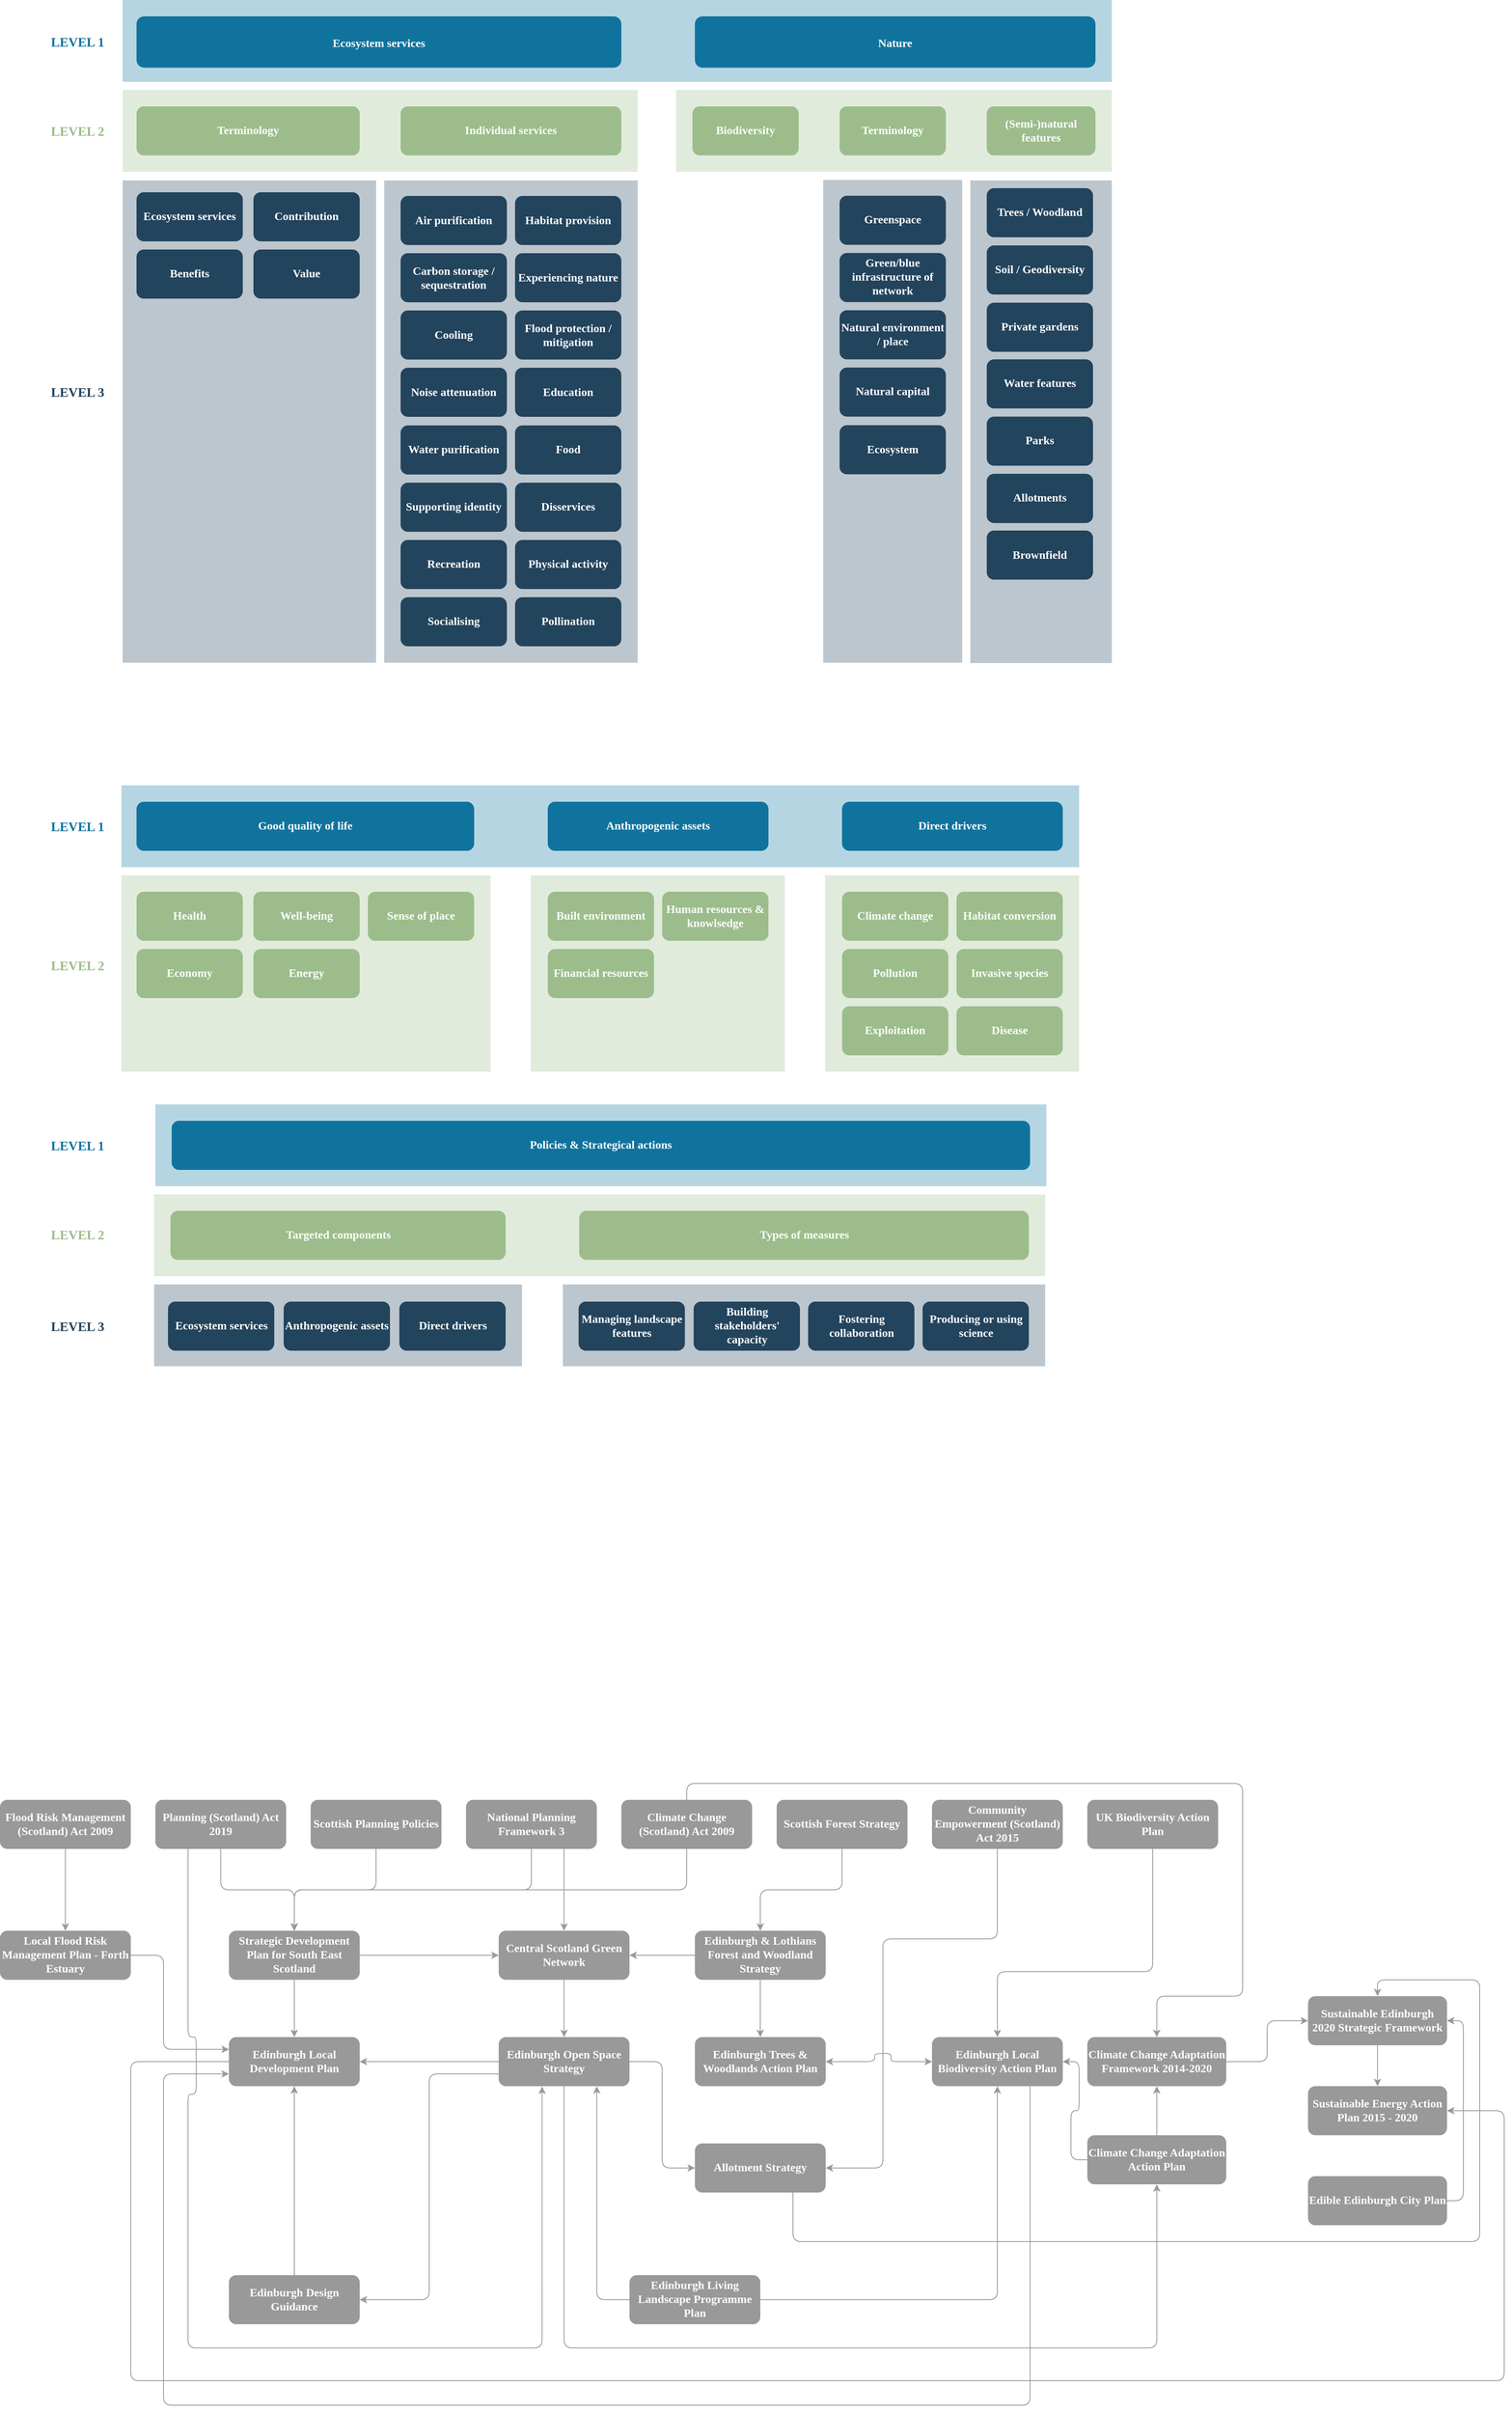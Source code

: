 <mxfile version="12.8.8" type="github">
  <diagram name="Page-1" id="2c0d36ab-eaac-3732-788b-9136903baeff">
    <mxGraphModel dx="2034" dy="1131" grid="1" gridSize="10" guides="1" tooltips="1" connect="1" arrows="1" fold="1" page="1" pageScale="1.5" pageWidth="1169" pageHeight="827" background="#ffffff" math="0" shadow="0">
      <root>
        <mxCell id="0" />
        <mxCell id="1" parent="0" />
        <mxCell id="o9-z1RI_EK6PcWkdSyOs-255" value="" style="group" parent="1" vertex="1" connectable="0">
          <mxGeometry x="60" y="320" width="1310" height="810.5" as="geometry" />
        </mxCell>
        <mxCell id="o9-z1RI_EK6PcWkdSyOs-231" value="" style="fillColor=#23445D;strokeColor=none;opacity=30;" parent="o9-z1RI_EK6PcWkdSyOs-255" vertex="1">
          <mxGeometry x="1137" y="220.5" width="173" height="590" as="geometry" />
        </mxCell>
        <mxCell id="o9-z1RI_EK6PcWkdSyOs-229" value="" style="fillColor=#23445D;strokeColor=none;opacity=30;" parent="o9-z1RI_EK6PcWkdSyOs-255" vertex="1">
          <mxGeometry x="957" y="220" width="170" height="590" as="geometry" />
        </mxCell>
        <mxCell id="o9-z1RI_EK6PcWkdSyOs-228" value="" style="fillColor=#23445D;strokeColor=none;opacity=30;" parent="o9-z1RI_EK6PcWkdSyOs-255" vertex="1">
          <mxGeometry x="420" y="220.5" width="310" height="589.5" as="geometry" />
        </mxCell>
        <mxCell id="o9-z1RI_EK6PcWkdSyOs-227" value="" style="fillColor=#9CBD8B;strokeColor=none;opacity=30;" parent="o9-z1RI_EK6PcWkdSyOs-255" vertex="1">
          <mxGeometry x="777" y="110" width="533" height="100" as="geometry" />
        </mxCell>
        <mxCell id="o9-z1RI_EK6PcWkdSyOs-226" value="" style="fillColor=#23445D;strokeColor=none;opacity=30;" parent="o9-z1RI_EK6PcWkdSyOs-255" vertex="1">
          <mxGeometry x="100" y="220.5" width="310" height="589.5" as="geometry" />
        </mxCell>
        <mxCell id="o9-z1RI_EK6PcWkdSyOs-225" value="" style="fillColor=#9CBD8B;strokeColor=none;opacity=30;" parent="o9-z1RI_EK6PcWkdSyOs-255" vertex="1">
          <mxGeometry x="100" y="110" width="630" height="100" as="geometry" />
        </mxCell>
        <mxCell id="122" value="" style="fillColor=#10739E;strokeColor=none;opacity=30;" parent="o9-z1RI_EK6PcWkdSyOs-255" vertex="1">
          <mxGeometry x="100" width="1210" height="100" as="geometry" />
        </mxCell>
        <mxCell id="12" value="Nature" style="rounded=1;fillColor=#10739E;gradientColor=none;strokeColor=none;fontColor=#FFFFFF;fontStyle=1;fontFamily=Tahoma;fontSize=14" parent="o9-z1RI_EK6PcWkdSyOs-255" vertex="1">
          <mxGeometry x="800" y="20" width="490" height="62.75" as="geometry" />
        </mxCell>
        <mxCell id="13" value="Ecosystem services" style="rounded=1;fillColor=#10739E;gradientColor=none;strokeColor=none;fontColor=#FFFFFF;fontStyle=1;fontFamily=Tahoma;fontSize=14" parent="o9-z1RI_EK6PcWkdSyOs-255" vertex="1">
          <mxGeometry x="117" y="20" width="593" height="62.75" as="geometry" />
        </mxCell>
        <mxCell id="o9-z1RI_EK6PcWkdSyOs-127" value="Terminology" style="rounded=1;fillColor=#9CBD8B;gradientColor=none;strokeColor=none;fontColor=#FFFFFF;fontStyle=1;fontFamily=Tahoma;fontSize=14;whiteSpace=wrap;" parent="o9-z1RI_EK6PcWkdSyOs-255" vertex="1">
          <mxGeometry x="117" y="130" width="273" height="60" as="geometry" />
        </mxCell>
        <mxCell id="o9-z1RI_EK6PcWkdSyOs-143" value="Individual services" style="rounded=1;fillColor=#9CBD8B;gradientColor=none;strokeColor=none;fontColor=#FFFFFF;fontStyle=1;fontFamily=Tahoma;fontSize=14;whiteSpace=wrap;" parent="o9-z1RI_EK6PcWkdSyOs-255" vertex="1">
          <mxGeometry x="440" y="130" width="270" height="60" as="geometry" />
        </mxCell>
        <mxCell id="o9-z1RI_EK6PcWkdSyOs-145" value="Ecosystem services" style="rounded=1;fillColor=#23445D;gradientColor=none;strokeColor=none;fontColor=#FFFFFF;fontStyle=1;fontFamily=Tahoma;fontSize=14;whiteSpace=wrap;" parent="o9-z1RI_EK6PcWkdSyOs-255" vertex="1">
          <mxGeometry x="117" y="235" width="130" height="60" as="geometry" />
        </mxCell>
        <mxCell id="o9-z1RI_EK6PcWkdSyOs-149" value="Contribution" style="rounded=1;fillColor=#23445D;gradientColor=none;strokeColor=none;fontColor=#FFFFFF;fontStyle=1;fontFamily=Tahoma;fontSize=14;whiteSpace=wrap;" parent="o9-z1RI_EK6PcWkdSyOs-255" vertex="1">
          <mxGeometry x="260" y="235" width="130" height="60" as="geometry" />
        </mxCell>
        <mxCell id="o9-z1RI_EK6PcWkdSyOs-150" value="Benefits" style="rounded=1;fillColor=#23445D;gradientColor=none;strokeColor=none;fontColor=#FFFFFF;fontStyle=1;fontFamily=Tahoma;fontSize=14;whiteSpace=wrap;" parent="o9-z1RI_EK6PcWkdSyOs-255" vertex="1">
          <mxGeometry x="117" y="305" width="130" height="60" as="geometry" />
        </mxCell>
        <mxCell id="o9-z1RI_EK6PcWkdSyOs-151" value="Value" style="rounded=1;fillColor=#23445D;gradientColor=none;strokeColor=none;fontColor=#FFFFFF;fontStyle=1;fontFamily=Tahoma;fontSize=14;whiteSpace=wrap;" parent="o9-z1RI_EK6PcWkdSyOs-255" vertex="1">
          <mxGeometry x="260" y="305" width="130" height="60" as="geometry" />
        </mxCell>
        <mxCell id="o9-z1RI_EK6PcWkdSyOs-152" value="Private gardens" style="rounded=1;fillColor=#23445D;gradientColor=none;strokeColor=none;fontColor=#FFFFFF;fontStyle=1;fontFamily=Tahoma;fontSize=14;whiteSpace=wrap;" parent="o9-z1RI_EK6PcWkdSyOs-255" vertex="1">
          <mxGeometry x="1157" y="370" width="130" height="60" as="geometry" />
        </mxCell>
        <mxCell id="o9-z1RI_EK6PcWkdSyOs-153" value="Water purification" style="rounded=1;fillColor=#23445D;gradientColor=none;strokeColor=none;fontColor=#FFFFFF;fontStyle=1;fontFamily=Tahoma;fontSize=14;whiteSpace=wrap;" parent="o9-z1RI_EK6PcWkdSyOs-255" vertex="1">
          <mxGeometry x="440" y="520" width="130" height="60" as="geometry" />
        </mxCell>
        <mxCell id="o9-z1RI_EK6PcWkdSyOs-154" value="Carbon storage / sequestration " style="rounded=1;fillColor=#23445D;gradientColor=none;strokeColor=none;fontColor=#FFFFFF;fontStyle=1;fontFamily=Tahoma;fontSize=14;whiteSpace=wrap;" parent="o9-z1RI_EK6PcWkdSyOs-255" vertex="1">
          <mxGeometry x="440" y="309.5" width="130" height="60" as="geometry" />
        </mxCell>
        <mxCell id="o9-z1RI_EK6PcWkdSyOs-155" value="Cooling" style="rounded=1;fillColor=#23445D;gradientColor=none;strokeColor=none;fontColor=#FFFFFF;fontStyle=1;fontFamily=Tahoma;fontSize=14;whiteSpace=wrap;" parent="o9-z1RI_EK6PcWkdSyOs-255" vertex="1">
          <mxGeometry x="440" y="379.5" width="130" height="60" as="geometry" />
        </mxCell>
        <mxCell id="o9-z1RI_EK6PcWkdSyOs-158" value="Flood protection / mitigation" style="rounded=1;fillColor=#23445D;gradientColor=none;strokeColor=none;fontColor=#FFFFFF;fontStyle=1;fontFamily=Tahoma;fontSize=14;whiteSpace=wrap;" parent="o9-z1RI_EK6PcWkdSyOs-255" vertex="1">
          <mxGeometry x="580" y="379.5" width="130" height="60" as="geometry" />
        </mxCell>
        <mxCell id="o9-z1RI_EK6PcWkdSyOs-159" value="Noise attenuation" style="rounded=1;fillColor=#23445D;gradientColor=none;strokeColor=none;fontColor=#FFFFFF;fontStyle=1;fontFamily=Tahoma;fontSize=14;whiteSpace=wrap;" parent="o9-z1RI_EK6PcWkdSyOs-255" vertex="1">
          <mxGeometry x="440" y="449.5" width="130" height="60" as="geometry" />
        </mxCell>
        <mxCell id="o9-z1RI_EK6PcWkdSyOs-160" value="Pollination" style="rounded=1;fillColor=#23445D;gradientColor=none;strokeColor=none;fontColor=#FFFFFF;fontStyle=1;fontFamily=Tahoma;fontSize=14;whiteSpace=wrap;" parent="o9-z1RI_EK6PcWkdSyOs-255" vertex="1">
          <mxGeometry x="580" y="730" width="130" height="60" as="geometry" />
        </mxCell>
        <mxCell id="o9-z1RI_EK6PcWkdSyOs-161" value="Habitat provision" style="rounded=1;fillColor=#23445D;gradientColor=none;strokeColor=none;fontColor=#FFFFFF;fontStyle=1;fontFamily=Tahoma;fontSize=14;whiteSpace=wrap;" parent="o9-z1RI_EK6PcWkdSyOs-255" vertex="1">
          <mxGeometry x="580" y="239.5" width="130" height="60" as="geometry" />
        </mxCell>
        <mxCell id="o9-z1RI_EK6PcWkdSyOs-162" value="Recreation" style="rounded=1;fillColor=#23445D;gradientColor=none;strokeColor=none;fontColor=#FFFFFF;fontStyle=1;fontFamily=Tahoma;fontSize=14;whiteSpace=wrap;" parent="o9-z1RI_EK6PcWkdSyOs-255" vertex="1">
          <mxGeometry x="440" y="660" width="130" height="60" as="geometry" />
        </mxCell>
        <mxCell id="o9-z1RI_EK6PcWkdSyOs-163" value="Experiencing nature" style="rounded=1;fillColor=#23445D;gradientColor=none;strokeColor=none;fontColor=#FFFFFF;fontStyle=1;fontFamily=Tahoma;fontSize=14;whiteSpace=wrap;" parent="o9-z1RI_EK6PcWkdSyOs-255" vertex="1">
          <mxGeometry x="580" y="309.5" width="130" height="60" as="geometry" />
        </mxCell>
        <mxCell id="o9-z1RI_EK6PcWkdSyOs-165" value="Socialising" style="rounded=1;fillColor=#23445D;gradientColor=none;strokeColor=none;fontColor=#FFFFFF;fontStyle=1;fontFamily=Tahoma;fontSize=14;whiteSpace=wrap;" parent="o9-z1RI_EK6PcWkdSyOs-255" vertex="1">
          <mxGeometry x="440" y="730" width="130" height="60" as="geometry" />
        </mxCell>
        <mxCell id="o9-z1RI_EK6PcWkdSyOs-166" value="Supporting identity" style="rounded=1;fillColor=#23445D;gradientColor=none;strokeColor=none;fontColor=#FFFFFF;fontStyle=1;fontFamily=Tahoma;fontSize=14;whiteSpace=wrap;" parent="o9-z1RI_EK6PcWkdSyOs-255" vertex="1">
          <mxGeometry x="440" y="590" width="130" height="60" as="geometry" />
        </mxCell>
        <mxCell id="o9-z1RI_EK6PcWkdSyOs-167" value="Physical activity" style="rounded=1;fillColor=#23445D;gradientColor=none;strokeColor=none;fontColor=#FFFFFF;fontStyle=1;fontFamily=Tahoma;fontSize=14;whiteSpace=wrap;" parent="o9-z1RI_EK6PcWkdSyOs-255" vertex="1">
          <mxGeometry x="580" y="660" width="130" height="60" as="geometry" />
        </mxCell>
        <mxCell id="o9-z1RI_EK6PcWkdSyOs-168" value="Food" style="rounded=1;fillColor=#23445D;gradientColor=none;strokeColor=none;fontColor=#FFFFFF;fontStyle=1;fontFamily=Tahoma;fontSize=14;whiteSpace=wrap;" parent="o9-z1RI_EK6PcWkdSyOs-255" vertex="1">
          <mxGeometry x="580" y="520" width="130" height="60" as="geometry" />
        </mxCell>
        <mxCell id="o9-z1RI_EK6PcWkdSyOs-169" value="Disservices" style="rounded=1;fillColor=#23445D;gradientColor=none;strokeColor=none;fontColor=#FFFFFF;fontStyle=1;fontFamily=Tahoma;fontSize=14;whiteSpace=wrap;" parent="o9-z1RI_EK6PcWkdSyOs-255" vertex="1">
          <mxGeometry x="580" y="590" width="130" height="60" as="geometry" />
        </mxCell>
        <mxCell id="o9-z1RI_EK6PcWkdSyOs-170" value="Biodiversity" style="rounded=1;fillColor=#9CBD8B;gradientColor=none;strokeColor=none;fontColor=#FFFFFF;fontStyle=1;fontFamily=Tahoma;fontSize=14;whiteSpace=wrap;" parent="o9-z1RI_EK6PcWkdSyOs-255" vertex="1">
          <mxGeometry x="797" y="130" width="130" height="60" as="geometry" />
        </mxCell>
        <mxCell id="o9-z1RI_EK6PcWkdSyOs-171" value="Terminology" style="rounded=1;fillColor=#9CBD8B;gradientColor=none;strokeColor=none;fontColor=#FFFFFF;fontStyle=1;fontFamily=Tahoma;fontSize=14;whiteSpace=wrap;" parent="o9-z1RI_EK6PcWkdSyOs-255" vertex="1">
          <mxGeometry x="977" y="130" width="130" height="60" as="geometry" />
        </mxCell>
        <mxCell id="o9-z1RI_EK6PcWkdSyOs-172" value="(Semi-)natural features" style="rounded=1;fillColor=#9CBD8B;gradientColor=none;strokeColor=none;fontColor=#FFFFFF;fontStyle=1;fontFamily=Tahoma;fontSize=14;whiteSpace=wrap;" parent="o9-z1RI_EK6PcWkdSyOs-255" vertex="1">
          <mxGeometry x="1157" y="130" width="133" height="60" as="geometry" />
        </mxCell>
        <mxCell id="o9-z1RI_EK6PcWkdSyOs-173" value="Greenspace" style="rounded=1;fillColor=#23445D;gradientColor=none;strokeColor=none;fontColor=#FFFFFF;fontStyle=1;fontFamily=Tahoma;fontSize=14;whiteSpace=wrap;" parent="o9-z1RI_EK6PcWkdSyOs-255" vertex="1">
          <mxGeometry x="977" y="239.25" width="130" height="60" as="geometry" />
        </mxCell>
        <mxCell id="o9-z1RI_EK6PcWkdSyOs-174" value="Green/blue infrastructure of network" style="rounded=1;fillColor=#23445D;gradientColor=none;strokeColor=none;fontColor=#FFFFFF;fontStyle=1;fontFamily=Tahoma;fontSize=14;whiteSpace=wrap;" parent="o9-z1RI_EK6PcWkdSyOs-255" vertex="1">
          <mxGeometry x="977" y="309.25" width="130" height="60" as="geometry" />
        </mxCell>
        <mxCell id="o9-z1RI_EK6PcWkdSyOs-175" value="Natural environment / place" style="rounded=1;fillColor=#23445D;gradientColor=none;strokeColor=none;fontColor=#FFFFFF;fontStyle=1;fontFamily=Tahoma;fontSize=14;whiteSpace=wrap;" parent="o9-z1RI_EK6PcWkdSyOs-255" vertex="1">
          <mxGeometry x="977" y="379.25" width="130" height="60" as="geometry" />
        </mxCell>
        <mxCell id="o9-z1RI_EK6PcWkdSyOs-176" value="Natural capital" style="rounded=1;fillColor=#23445D;gradientColor=none;strokeColor=none;fontColor=#FFFFFF;fontStyle=1;fontFamily=Tahoma;fontSize=14;whiteSpace=wrap;" parent="o9-z1RI_EK6PcWkdSyOs-255" vertex="1">
          <mxGeometry x="977" y="449.25" width="130" height="60" as="geometry" />
        </mxCell>
        <mxCell id="o9-z1RI_EK6PcWkdSyOs-177" value="Ecosystem" style="rounded=1;fillColor=#23445D;gradientColor=none;strokeColor=none;fontColor=#FFFFFF;fontStyle=1;fontFamily=Tahoma;fontSize=14;whiteSpace=wrap;" parent="o9-z1RI_EK6PcWkdSyOs-255" vertex="1">
          <mxGeometry x="977" y="519.75" width="130" height="60" as="geometry" />
        </mxCell>
        <mxCell id="o9-z1RI_EK6PcWkdSyOs-178" value="Trees / Woodland" style="rounded=1;fillColor=#23445D;gradientColor=none;strokeColor=none;fontColor=#FFFFFF;fontStyle=1;fontFamily=Tahoma;fontSize=14;whiteSpace=wrap;" parent="o9-z1RI_EK6PcWkdSyOs-255" vertex="1">
          <mxGeometry x="1157" y="230" width="130" height="60" as="geometry" />
        </mxCell>
        <mxCell id="o9-z1RI_EK6PcWkdSyOs-179" value="Water features" style="rounded=1;fillColor=#23445D;gradientColor=none;strokeColor=none;fontColor=#FFFFFF;fontStyle=1;fontFamily=Tahoma;fontSize=14;whiteSpace=wrap;" parent="o9-z1RI_EK6PcWkdSyOs-255" vertex="1">
          <mxGeometry x="1157" y="439.25" width="130" height="60" as="geometry" />
        </mxCell>
        <mxCell id="o9-z1RI_EK6PcWkdSyOs-180" value="Soil / Geodiversity" style="rounded=1;fillColor=#23445D;gradientColor=none;strokeColor=none;fontColor=#FFFFFF;fontStyle=1;fontFamily=Tahoma;fontSize=14;whiteSpace=wrap;" parent="o9-z1RI_EK6PcWkdSyOs-255" vertex="1">
          <mxGeometry x="1157" y="300" width="130" height="60" as="geometry" />
        </mxCell>
        <mxCell id="o9-z1RI_EK6PcWkdSyOs-181" value="Parks" style="rounded=1;fillColor=#23445D;gradientColor=none;strokeColor=none;fontColor=#FFFFFF;fontStyle=1;fontFamily=Tahoma;fontSize=14;whiteSpace=wrap;" parent="o9-z1RI_EK6PcWkdSyOs-255" vertex="1">
          <mxGeometry x="1157" y="509.25" width="130" height="60" as="geometry" />
        </mxCell>
        <mxCell id="o9-z1RI_EK6PcWkdSyOs-183" value="Air purification" style="rounded=1;fillColor=#23445D;gradientColor=none;strokeColor=none;fontColor=#FFFFFF;fontStyle=1;fontFamily=Tahoma;fontSize=14;whiteSpace=wrap;" parent="o9-z1RI_EK6PcWkdSyOs-255" vertex="1">
          <mxGeometry x="440" y="239.5" width="130" height="60" as="geometry" />
        </mxCell>
        <mxCell id="o9-z1RI_EK6PcWkdSyOs-184" value="Allotments" style="rounded=1;fillColor=#23445D;gradientColor=none;strokeColor=none;fontColor=#FFFFFF;fontStyle=1;fontFamily=Tahoma;fontSize=14;whiteSpace=wrap;" parent="o9-z1RI_EK6PcWkdSyOs-255" vertex="1">
          <mxGeometry x="1157" y="579.25" width="130" height="60" as="geometry" />
        </mxCell>
        <mxCell id="o9-z1RI_EK6PcWkdSyOs-185" value="Brownfield" style="rounded=1;fillColor=#23445D;gradientColor=none;strokeColor=none;fontColor=#FFFFFF;fontStyle=1;fontFamily=Tahoma;fontSize=14;whiteSpace=wrap;" parent="o9-z1RI_EK6PcWkdSyOs-255" vertex="1">
          <mxGeometry x="1157" y="648.5" width="130" height="60" as="geometry" />
        </mxCell>
        <mxCell id="o9-z1RI_EK6PcWkdSyOs-222" value="Education" style="rounded=1;fillColor=#23445D;gradientColor=none;strokeColor=none;fontColor=#FFFFFF;fontStyle=1;fontFamily=Tahoma;fontSize=14;whiteSpace=wrap;" parent="o9-z1RI_EK6PcWkdSyOs-255" vertex="1">
          <mxGeometry x="580" y="449.5" width="130" height="60" as="geometry" />
        </mxCell>
        <mxCell id="o9-z1RI_EK6PcWkdSyOs-230" value="Allotments" style="rounded=1;fillColor=#23445D;gradientColor=none;strokeColor=none;fontColor=#FFFFFF;fontStyle=1;fontFamily=Tahoma;fontSize=14;whiteSpace=wrap;" parent="o9-z1RI_EK6PcWkdSyOs-255" vertex="1">
          <mxGeometry x="1157" y="579.25" width="130" height="60" as="geometry" />
        </mxCell>
        <mxCell id="o9-z1RI_EK6PcWkdSyOs-233" value="LEVEL 1" style="text;html=1;strokeColor=none;fillColor=none;align=center;verticalAlign=middle;whiteSpace=wrap;rounded=0;fontFamily=Tahoma;fontSize=16;fontStyle=1;fontColor=#10739E;" parent="o9-z1RI_EK6PcWkdSyOs-255" vertex="1">
          <mxGeometry y="41.38" width="90" height="20" as="geometry" />
        </mxCell>
        <mxCell id="o9-z1RI_EK6PcWkdSyOs-235" value="LEVEL 2" style="text;html=1;strokeColor=none;fillColor=none;align=center;verticalAlign=middle;whiteSpace=wrap;rounded=0;fontFamily=Tahoma;fontSize=16;fontStyle=1;fontColor=#9CBD8B;" parent="o9-z1RI_EK6PcWkdSyOs-255" vertex="1">
          <mxGeometry y="150" width="90" height="20" as="geometry" />
        </mxCell>
        <mxCell id="o9-z1RI_EK6PcWkdSyOs-236" value="LEVEL 3" style="text;html=1;strokeColor=none;fillColor=none;align=center;verticalAlign=middle;whiteSpace=wrap;rounded=0;fontFamily=Tahoma;fontSize=16;fontStyle=1;fontColor=#23445D;" parent="o9-z1RI_EK6PcWkdSyOs-255" vertex="1">
          <mxGeometry y="469.25" width="90" height="20" as="geometry" />
        </mxCell>
        <mxCell id="o9-z1RI_EK6PcWkdSyOs-256" value="" style="group" parent="1" vertex="1" connectable="0">
          <mxGeometry x="60" y="1280" width="1270" height="710" as="geometry" />
        </mxCell>
        <mxCell id="o9-z1RI_EK6PcWkdSyOs-249" value="" style="fillColor=#10739E;strokeColor=none;opacity=30;" parent="o9-z1RI_EK6PcWkdSyOs-256" vertex="1">
          <mxGeometry x="140" y="390" width="1090" height="100" as="geometry" />
        </mxCell>
        <mxCell id="o9-z1RI_EK6PcWkdSyOs-248" value="" style="fillColor=#23445D;strokeColor=none;opacity=30;" parent="o9-z1RI_EK6PcWkdSyOs-256" vertex="1">
          <mxGeometry x="638.5" y="610" width="590" height="100" as="geometry" />
        </mxCell>
        <mxCell id="o9-z1RI_EK6PcWkdSyOs-246" value="" style="fillColor=#23445D;strokeColor=none;opacity=30;" parent="o9-z1RI_EK6PcWkdSyOs-256" vertex="1">
          <mxGeometry x="138.5" y="610" width="450" height="100" as="geometry" />
        </mxCell>
        <mxCell id="o9-z1RI_EK6PcWkdSyOs-247" value="" style="fillColor=#9CBD8B;strokeColor=none;opacity=30;" parent="o9-z1RI_EK6PcWkdSyOs-256" vertex="1">
          <mxGeometry x="138.5" y="500" width="1090" height="100" as="geometry" />
        </mxCell>
        <mxCell id="o9-z1RI_EK6PcWkdSyOs-244" value="" style="fillColor=#10739E;strokeColor=none;opacity=30;" parent="o9-z1RI_EK6PcWkdSyOs-256" vertex="1">
          <mxGeometry x="98.5" width="1171.5" height="100" as="geometry" />
        </mxCell>
        <mxCell id="o9-z1RI_EK6PcWkdSyOs-243" value="" style="fillColor=#9CBD8B;strokeColor=none;opacity=30;" parent="o9-z1RI_EK6PcWkdSyOs-256" vertex="1">
          <mxGeometry x="959.25" y="110" width="310.75" height="240" as="geometry" />
        </mxCell>
        <mxCell id="o9-z1RI_EK6PcWkdSyOs-238" value="" style="fillColor=#9CBD8B;strokeColor=none;opacity=30;" parent="o9-z1RI_EK6PcWkdSyOs-256" vertex="1">
          <mxGeometry x="599.25" y="110" width="310.75" height="240" as="geometry" />
        </mxCell>
        <mxCell id="o9-z1RI_EK6PcWkdSyOs-237" value="" style="fillColor=#9CBD8B;strokeColor=none;opacity=30;" parent="o9-z1RI_EK6PcWkdSyOs-256" vertex="1">
          <mxGeometry x="98.5" y="110" width="451.5" height="240" as="geometry" />
        </mxCell>
        <mxCell id="o9-z1RI_EK6PcWkdSyOs-192" value="Direct drivers" style="rounded=1;fillColor=#10739E;gradientColor=none;strokeColor=none;fontColor=#FFFFFF;fontStyle=1;fontFamily=Tahoma;fontSize=14;whiteSpace=wrap;" parent="o9-z1RI_EK6PcWkdSyOs-256" vertex="1">
          <mxGeometry x="980" y="20" width="270" height="60" as="geometry" />
        </mxCell>
        <mxCell id="o9-z1RI_EK6PcWkdSyOs-193" value="Good quality of life" style="rounded=1;fillColor=#10739E;gradientColor=none;strokeColor=none;fontColor=#FFFFFF;fontStyle=1;fontFamily=Tahoma;fontSize=14;whiteSpace=wrap;" parent="o9-z1RI_EK6PcWkdSyOs-256" vertex="1">
          <mxGeometry x="117" y="20" width="413" height="60" as="geometry" />
        </mxCell>
        <mxCell id="o9-z1RI_EK6PcWkdSyOs-194" value="Policies &amp; Strategical actions" style="rounded=1;fillColor=#10739E;gradientColor=none;strokeColor=none;fontColor=#FFFFFF;fontStyle=1;fontFamily=Tahoma;fontSize=14;whiteSpace=wrap;" parent="o9-z1RI_EK6PcWkdSyOs-256" vertex="1">
          <mxGeometry x="160" y="410" width="1050" height="60" as="geometry" />
        </mxCell>
        <mxCell id="o9-z1RI_EK6PcWkdSyOs-195" value="Types of measures" style="rounded=1;fillColor=#9CBD8B;gradientColor=none;strokeColor=none;fontColor=#FFFFFF;fontStyle=1;fontFamily=Tahoma;fontSize=14;whiteSpace=wrap;" parent="o9-z1RI_EK6PcWkdSyOs-256" vertex="1">
          <mxGeometry x="658.5" y="520" width="550" height="60" as="geometry" />
        </mxCell>
        <mxCell id="o9-z1RI_EK6PcWkdSyOs-196" value="Well-being" style="rounded=1;fillColor=#9CBD8B;gradientColor=none;strokeColor=none;fontColor=#FFFFFF;fontStyle=1;fontFamily=Tahoma;fontSize=14;whiteSpace=wrap;" parent="o9-z1RI_EK6PcWkdSyOs-256" vertex="1">
          <mxGeometry x="260" y="130" width="130" height="60" as="geometry" />
        </mxCell>
        <mxCell id="o9-z1RI_EK6PcWkdSyOs-197" value="Built environment" style="rounded=1;fillColor=#9CBD8B;gradientColor=none;strokeColor=none;fontColor=#FFFFFF;fontStyle=1;fontFamily=Tahoma;fontSize=14;whiteSpace=wrap;" parent="o9-z1RI_EK6PcWkdSyOs-256" vertex="1">
          <mxGeometry x="620" y="130" width="130" height="60" as="geometry" />
        </mxCell>
        <mxCell id="o9-z1RI_EK6PcWkdSyOs-198" value="Economy" style="rounded=1;fillColor=#9CBD8B;gradientColor=none;strokeColor=none;fontColor=#FFFFFF;fontStyle=1;fontFamily=Tahoma;fontSize=14;whiteSpace=wrap;" parent="o9-z1RI_EK6PcWkdSyOs-256" vertex="1">
          <mxGeometry x="117" y="200" width="130" height="60" as="geometry" />
        </mxCell>
        <mxCell id="o9-z1RI_EK6PcWkdSyOs-199" value="Energy" style="rounded=1;fillColor=#9CBD8B;gradientColor=none;strokeColor=none;fontColor=#FFFFFF;fontStyle=1;fontFamily=Tahoma;fontSize=14;whiteSpace=wrap;" parent="o9-z1RI_EK6PcWkdSyOs-256" vertex="1">
          <mxGeometry x="260" y="200" width="130" height="60" as="geometry" />
        </mxCell>
        <mxCell id="o9-z1RI_EK6PcWkdSyOs-200" value="Habitat conversion" style="rounded=1;fillColor=#9CBD8B;gradientColor=none;strokeColor=none;fontColor=#FFFFFF;fontStyle=1;fontFamily=Tahoma;fontSize=14;whiteSpace=wrap;" parent="o9-z1RI_EK6PcWkdSyOs-256" vertex="1">
          <mxGeometry x="1120" y="130" width="130" height="60" as="geometry" />
        </mxCell>
        <mxCell id="o9-z1RI_EK6PcWkdSyOs-202" value="Anthropogenic assets" style="rounded=1;fillColor=#10739E;gradientColor=none;strokeColor=none;fontColor=#FFFFFF;fontStyle=1;fontFamily=Tahoma;fontSize=14;whiteSpace=wrap;" parent="o9-z1RI_EK6PcWkdSyOs-256" vertex="1">
          <mxGeometry x="620" y="20" width="270" height="60" as="geometry" />
        </mxCell>
        <mxCell id="o9-z1RI_EK6PcWkdSyOs-203" value="Sense of place" style="rounded=1;fillColor=#9CBD8B;gradientColor=none;strokeColor=none;fontColor=#FFFFFF;fontStyle=1;fontFamily=Tahoma;fontSize=14;whiteSpace=wrap;" parent="o9-z1RI_EK6PcWkdSyOs-256" vertex="1">
          <mxGeometry x="400" y="130" width="130" height="60" as="geometry" />
        </mxCell>
        <mxCell id="o9-z1RI_EK6PcWkdSyOs-204" value="Human resources &amp; knowlsedge" style="rounded=1;fillColor=#9CBD8B;gradientColor=none;strokeColor=none;fontColor=#FFFFFF;fontStyle=1;fontFamily=Tahoma;fontSize=14;whiteSpace=wrap;" parent="o9-z1RI_EK6PcWkdSyOs-256" vertex="1">
          <mxGeometry x="760" y="130" width="130" height="60" as="geometry" />
        </mxCell>
        <mxCell id="o9-z1RI_EK6PcWkdSyOs-205" value="Financial resources" style="rounded=1;fillColor=#9CBD8B;gradientColor=none;strokeColor=none;fontColor=#FFFFFF;fontStyle=1;fontFamily=Tahoma;fontSize=14;whiteSpace=wrap;" parent="o9-z1RI_EK6PcWkdSyOs-256" vertex="1">
          <mxGeometry x="620" y="200" width="130" height="60" as="geometry" />
        </mxCell>
        <mxCell id="o9-z1RI_EK6PcWkdSyOs-206" value="Climate change" style="rounded=1;fillColor=#9CBD8B;gradientColor=none;strokeColor=none;fontColor=#FFFFFF;fontStyle=1;fontFamily=Tahoma;fontSize=14;whiteSpace=wrap;" parent="o9-z1RI_EK6PcWkdSyOs-256" vertex="1">
          <mxGeometry x="980" y="130" width="130" height="60" as="geometry" />
        </mxCell>
        <mxCell id="o9-z1RI_EK6PcWkdSyOs-207" value="Pollution" style="rounded=1;fillColor=#9CBD8B;gradientColor=none;strokeColor=none;fontColor=#FFFFFF;fontStyle=1;fontFamily=Tahoma;fontSize=14;whiteSpace=wrap;" parent="o9-z1RI_EK6PcWkdSyOs-256" vertex="1">
          <mxGeometry x="980" y="200" width="130" height="60" as="geometry" />
        </mxCell>
        <mxCell id="o9-z1RI_EK6PcWkdSyOs-208" value="Exploitation" style="rounded=1;fillColor=#9CBD8B;gradientColor=none;strokeColor=none;fontColor=#FFFFFF;fontStyle=1;fontFamily=Tahoma;fontSize=14;whiteSpace=wrap;" parent="o9-z1RI_EK6PcWkdSyOs-256" vertex="1">
          <mxGeometry x="980" y="270" width="130" height="60" as="geometry" />
        </mxCell>
        <mxCell id="o9-z1RI_EK6PcWkdSyOs-209" value="Invasive species" style="rounded=1;fillColor=#9CBD8B;gradientColor=none;strokeColor=none;fontColor=#FFFFFF;fontStyle=1;fontFamily=Tahoma;fontSize=14;whiteSpace=wrap;" parent="o9-z1RI_EK6PcWkdSyOs-256" vertex="1">
          <mxGeometry x="1120" y="200" width="130" height="60" as="geometry" />
        </mxCell>
        <mxCell id="o9-z1RI_EK6PcWkdSyOs-210" value="Disease" style="rounded=1;fillColor=#9CBD8B;gradientColor=none;strokeColor=none;fontColor=#FFFFFF;fontStyle=1;fontFamily=Tahoma;fontSize=14;whiteSpace=wrap;" parent="o9-z1RI_EK6PcWkdSyOs-256" vertex="1">
          <mxGeometry x="1120" y="270" width="130" height="60" as="geometry" />
        </mxCell>
        <mxCell id="o9-z1RI_EK6PcWkdSyOs-211" value="Health" style="rounded=1;fillColor=#9CBD8B;gradientColor=none;strokeColor=none;fontColor=#FFFFFF;fontStyle=1;fontFamily=Tahoma;fontSize=14;whiteSpace=wrap;" parent="o9-z1RI_EK6PcWkdSyOs-256" vertex="1">
          <mxGeometry x="117" y="130" width="130" height="60" as="geometry" />
        </mxCell>
        <mxCell id="o9-z1RI_EK6PcWkdSyOs-212" value="Targeted components" style="rounded=1;fillColor=#9CBD8B;gradientColor=none;strokeColor=none;fontColor=#FFFFFF;fontStyle=1;fontFamily=Tahoma;fontSize=14;whiteSpace=wrap;" parent="o9-z1RI_EK6PcWkdSyOs-256" vertex="1">
          <mxGeometry x="158.5" y="520" width="410" height="60" as="geometry" />
        </mxCell>
        <mxCell id="o9-z1RI_EK6PcWkdSyOs-213" value="Ecosystem services" style="rounded=1;fillColor=#23445D;gradientColor=none;strokeColor=none;fontColor=#FFFFFF;fontStyle=1;fontFamily=Tahoma;fontSize=14;whiteSpace=wrap;" parent="o9-z1RI_EK6PcWkdSyOs-256" vertex="1">
          <mxGeometry x="155.5" y="631" width="130" height="60" as="geometry" />
        </mxCell>
        <mxCell id="o9-z1RI_EK6PcWkdSyOs-214" value="Anthropogenic assets" style="rounded=1;fillColor=#23445D;gradientColor=none;strokeColor=none;fontColor=#FFFFFF;fontStyle=1;fontFamily=Tahoma;fontSize=14;whiteSpace=wrap;" parent="o9-z1RI_EK6PcWkdSyOs-256" vertex="1">
          <mxGeometry x="297" y="631" width="130" height="60" as="geometry" />
        </mxCell>
        <mxCell id="o9-z1RI_EK6PcWkdSyOs-215" value="Direct drivers" style="rounded=1;fillColor=#23445D;gradientColor=none;strokeColor=none;fontColor=#FFFFFF;fontStyle=1;fontFamily=Tahoma;fontSize=14;whiteSpace=wrap;" parent="o9-z1RI_EK6PcWkdSyOs-256" vertex="1">
          <mxGeometry x="438.5" y="631" width="130" height="60" as="geometry" />
        </mxCell>
        <mxCell id="o9-z1RI_EK6PcWkdSyOs-217" value="Managing landscape features" style="rounded=1;fillColor=#23445D;gradientColor=none;strokeColor=none;fontColor=#FFFFFF;fontStyle=1;fontFamily=Tahoma;fontSize=14;whiteSpace=wrap;" parent="o9-z1RI_EK6PcWkdSyOs-256" vertex="1">
          <mxGeometry x="657.75" y="631" width="130" height="60" as="geometry" />
        </mxCell>
        <mxCell id="o9-z1RI_EK6PcWkdSyOs-218" value="Building stakeholders&#39; capacity" style="rounded=1;fillColor=#23445D;gradientColor=none;strokeColor=none;fontColor=#FFFFFF;fontStyle=1;fontFamily=Tahoma;fontSize=14;whiteSpace=wrap;" parent="o9-z1RI_EK6PcWkdSyOs-256" vertex="1">
          <mxGeometry x="798.5" y="631" width="130" height="60" as="geometry" />
        </mxCell>
        <mxCell id="o9-z1RI_EK6PcWkdSyOs-219" value="Fostering collaboration" style="rounded=1;fillColor=#23445D;gradientColor=none;strokeColor=none;fontColor=#FFFFFF;fontStyle=1;fontFamily=Tahoma;fontSize=14;whiteSpace=wrap;" parent="o9-z1RI_EK6PcWkdSyOs-256" vertex="1">
          <mxGeometry x="938.5" y="631" width="130" height="60" as="geometry" />
        </mxCell>
        <mxCell id="o9-z1RI_EK6PcWkdSyOs-220" value="Producing or using science" style="rounded=1;fillColor=#23445D;gradientColor=none;strokeColor=none;fontColor=#FFFFFF;fontStyle=1;fontFamily=Tahoma;fontSize=14;whiteSpace=wrap;" parent="o9-z1RI_EK6PcWkdSyOs-256" vertex="1">
          <mxGeometry x="1078.5" y="631" width="130" height="60" as="geometry" />
        </mxCell>
        <mxCell id="o9-z1RI_EK6PcWkdSyOs-250" value="LEVEL 1" style="text;html=1;strokeColor=none;fillColor=none;align=center;verticalAlign=middle;whiteSpace=wrap;rounded=0;fontFamily=Tahoma;fontSize=16;fontStyle=1;fontColor=#10739E;" parent="o9-z1RI_EK6PcWkdSyOs-256" vertex="1">
          <mxGeometry y="40" width="90" height="20" as="geometry" />
        </mxCell>
        <mxCell id="o9-z1RI_EK6PcWkdSyOs-251" value="LEVEL 2" style="text;html=1;strokeColor=none;fillColor=none;align=center;verticalAlign=middle;whiteSpace=wrap;rounded=0;fontFamily=Tahoma;fontSize=16;fontStyle=1;fontColor=#9CBD8B;" parent="o9-z1RI_EK6PcWkdSyOs-256" vertex="1">
          <mxGeometry y="210" width="90" height="20" as="geometry" />
        </mxCell>
        <mxCell id="o9-z1RI_EK6PcWkdSyOs-252" value="LEVEL 1" style="text;html=1;strokeColor=none;fillColor=none;align=center;verticalAlign=middle;whiteSpace=wrap;rounded=0;fontFamily=Tahoma;fontSize=16;fontStyle=1;fontColor=#10739E;" parent="o9-z1RI_EK6PcWkdSyOs-256" vertex="1">
          <mxGeometry y="430" width="90" height="20" as="geometry" />
        </mxCell>
        <mxCell id="o9-z1RI_EK6PcWkdSyOs-253" value="LEVEL 2" style="text;html=1;strokeColor=none;fillColor=none;align=center;verticalAlign=middle;whiteSpace=wrap;rounded=0;fontFamily=Tahoma;fontSize=16;fontStyle=1;fontColor=#9CBD8B;" parent="o9-z1RI_EK6PcWkdSyOs-256" vertex="1">
          <mxGeometry y="538.62" width="90" height="20" as="geometry" />
        </mxCell>
        <mxCell id="o9-z1RI_EK6PcWkdSyOs-254" value="LEVEL 3" style="text;html=1;strokeColor=none;fillColor=none;align=center;verticalAlign=middle;whiteSpace=wrap;rounded=0;fontFamily=Tahoma;fontSize=16;fontStyle=1;fontColor=#23445D;" parent="o9-z1RI_EK6PcWkdSyOs-256" vertex="1">
          <mxGeometry y="651" width="90" height="20" as="geometry" />
        </mxCell>
        <mxCell id="-UhzXpVQuSyRchcQJ48B-135" style="edgeStyle=orthogonalEdgeStyle;rounded=1;orthogonalLoop=1;jettySize=auto;html=1;exitX=0.5;exitY=1;exitDx=0;exitDy=0;entryX=0.5;entryY=0;entryDx=0;entryDy=0;strokeColor=#999999;" edge="1" parent="1" source="-UhzXpVQuSyRchcQJ48B-122" target="-UhzXpVQuSyRchcQJ48B-130">
          <mxGeometry relative="1" as="geometry" />
        </mxCell>
        <mxCell id="-UhzXpVQuSyRchcQJ48B-122" value="Flood Risk Management (Scotland) Act 2009" style="rounded=1;fillColor=#999999;gradientColor=none;strokeColor=none;fontColor=#FFFFFF;fontStyle=1;fontFamily=Tahoma;fontSize=14;whiteSpace=wrap;" vertex="1" parent="1">
          <mxGeometry x="10" y="2520" width="160" height="60" as="geometry" />
        </mxCell>
        <mxCell id="-UhzXpVQuSyRchcQJ48B-136" style="edgeStyle=orthogonalEdgeStyle;orthogonalLoop=1;jettySize=auto;html=1;exitX=0.5;exitY=1;exitDx=0;exitDy=0;entryX=0.5;entryY=0;entryDx=0;entryDy=0;strokeColor=#999999;" edge="1" parent="1" source="-UhzXpVQuSyRchcQJ48B-123" target="-UhzXpVQuSyRchcQJ48B-131">
          <mxGeometry relative="1" as="geometry" />
        </mxCell>
        <mxCell id="-UhzXpVQuSyRchcQJ48B-181" style="edgeStyle=orthogonalEdgeStyle;orthogonalLoop=1;jettySize=auto;html=1;exitX=0.25;exitY=1;exitDx=0;exitDy=0;entryX=0.332;entryY=1.007;entryDx=0;entryDy=0;entryPerimeter=0;startFill=0;strokeColor=#999999;" edge="1" parent="1" source="-UhzXpVQuSyRchcQJ48B-123" target="-UhzXpVQuSyRchcQJ48B-145">
          <mxGeometry relative="1" as="geometry">
            <Array as="points">
              <mxPoint x="240" y="2810" />
              <mxPoint x="250" y="2810" />
              <mxPoint x="250" y="2880" />
              <mxPoint x="240" y="2880" />
              <mxPoint x="240" y="3190" />
              <mxPoint x="673" y="3190" />
            </Array>
          </mxGeometry>
        </mxCell>
        <mxCell id="-UhzXpVQuSyRchcQJ48B-123" value="Planning (Scotland) Act 2019" style="rounded=1;fillColor=#999999;gradientColor=none;strokeColor=none;fontColor=#FFFFFF;fontStyle=1;fontFamily=Tahoma;fontSize=14;whiteSpace=wrap;" vertex="1" parent="1">
          <mxGeometry x="200" y="2520" width="160" height="60" as="geometry" />
        </mxCell>
        <mxCell id="-UhzXpVQuSyRchcQJ48B-137" style="edgeStyle=orthogonalEdgeStyle;orthogonalLoop=1;jettySize=auto;html=1;exitX=0.5;exitY=1;exitDx=0;exitDy=0;strokeColor=#999999;entryX=0.5;entryY=0;entryDx=0;entryDy=0;" edge="1" parent="1" source="-UhzXpVQuSyRchcQJ48B-124" target="-UhzXpVQuSyRchcQJ48B-131">
          <mxGeometry relative="1" as="geometry">
            <mxPoint x="300" y="2680" as="targetPoint" />
          </mxGeometry>
        </mxCell>
        <mxCell id="-UhzXpVQuSyRchcQJ48B-124" value="Scottish Planning Policies" style="rounded=1;fillColor=#999999;gradientColor=none;strokeColor=none;fontColor=#FFFFFF;fontStyle=1;fontFamily=Tahoma;fontSize=14;whiteSpace=wrap;" vertex="1" parent="1">
          <mxGeometry x="390" y="2520" width="160" height="60" as="geometry" />
        </mxCell>
        <mxCell id="-UhzXpVQuSyRchcQJ48B-138" style="edgeStyle=orthogonalEdgeStyle;orthogonalLoop=1;jettySize=auto;html=1;exitX=0.5;exitY=1;exitDx=0;exitDy=0;entryX=0.5;entryY=0;entryDx=0;entryDy=0;strokeColor=#999999;" edge="1" parent="1" source="-UhzXpVQuSyRchcQJ48B-125" target="-UhzXpVQuSyRchcQJ48B-131">
          <mxGeometry relative="1" as="geometry" />
        </mxCell>
        <mxCell id="-UhzXpVQuSyRchcQJ48B-140" style="edgeStyle=orthogonalEdgeStyle;orthogonalLoop=1;jettySize=auto;html=1;exitX=0.75;exitY=1;exitDx=0;exitDy=0;entryX=0.5;entryY=0;entryDx=0;entryDy=0;strokeColor=#999999;" edge="1" parent="1" source="-UhzXpVQuSyRchcQJ48B-125" target="-UhzXpVQuSyRchcQJ48B-132">
          <mxGeometry relative="1" as="geometry" />
        </mxCell>
        <mxCell id="-UhzXpVQuSyRchcQJ48B-125" value="National Planning Framework 3" style="rounded=1;fillColor=#999999;gradientColor=none;strokeColor=none;fontColor=#FFFFFF;fontStyle=1;fontFamily=Tahoma;fontSize=14;whiteSpace=wrap;" vertex="1" parent="1">
          <mxGeometry x="580" y="2520" width="160" height="60" as="geometry" />
        </mxCell>
        <mxCell id="-UhzXpVQuSyRchcQJ48B-139" style="edgeStyle=orthogonalEdgeStyle;orthogonalLoop=1;jettySize=auto;html=1;exitX=0.5;exitY=1;exitDx=0;exitDy=0;strokeColor=#999999;entryX=0.5;entryY=0;entryDx=0;entryDy=0;" edge="1" parent="1" source="-UhzXpVQuSyRchcQJ48B-126" target="-UhzXpVQuSyRchcQJ48B-131">
          <mxGeometry relative="1" as="geometry">
            <mxPoint x="300" y="2680" as="targetPoint" />
          </mxGeometry>
        </mxCell>
        <mxCell id="-UhzXpVQuSyRchcQJ48B-187" style="edgeStyle=orthogonalEdgeStyle;orthogonalLoop=1;jettySize=auto;html=1;exitX=0.5;exitY=0;exitDx=0;exitDy=0;entryX=0.5;entryY=0;entryDx=0;entryDy=0;startFill=0;strokeColor=#999999;" edge="1" parent="1" source="-UhzXpVQuSyRchcQJ48B-126" target="-UhzXpVQuSyRchcQJ48B-160">
          <mxGeometry relative="1" as="geometry">
            <Array as="points">
              <mxPoint x="850" y="2500" />
              <mxPoint x="1530" y="2500" />
              <mxPoint x="1530" y="2760" />
              <mxPoint x="1425" y="2760" />
            </Array>
          </mxGeometry>
        </mxCell>
        <mxCell id="-UhzXpVQuSyRchcQJ48B-126" value="Climate Change (Scotland) Act 2009" style="rounded=1;fillColor=#999999;gradientColor=none;strokeColor=none;fontColor=#FFFFFF;fontStyle=1;fontFamily=Tahoma;fontSize=14;whiteSpace=wrap;" vertex="1" parent="1">
          <mxGeometry x="770" y="2520" width="160" height="60" as="geometry" />
        </mxCell>
        <mxCell id="-UhzXpVQuSyRchcQJ48B-143" style="edgeStyle=orthogonalEdgeStyle;orthogonalLoop=1;jettySize=auto;html=1;exitX=0.5;exitY=1;exitDx=0;exitDy=0;strokeColor=#999999;" edge="1" parent="1" source="-UhzXpVQuSyRchcQJ48B-127" target="-UhzXpVQuSyRchcQJ48B-133">
          <mxGeometry relative="1" as="geometry" />
        </mxCell>
        <mxCell id="-UhzXpVQuSyRchcQJ48B-127" value="Scottish Forest Strategy" style="rounded=1;fillColor=#999999;gradientColor=none;strokeColor=none;fontColor=#FFFFFF;fontStyle=1;fontFamily=Tahoma;fontSize=14;whiteSpace=wrap;" vertex="1" parent="1">
          <mxGeometry x="960" y="2520" width="160" height="60" as="geometry" />
        </mxCell>
        <mxCell id="-UhzXpVQuSyRchcQJ48B-155" style="edgeStyle=orthogonalEdgeStyle;orthogonalLoop=1;jettySize=auto;html=1;exitX=0.5;exitY=1;exitDx=0;exitDy=0;entryX=1;entryY=0.5;entryDx=0;entryDy=0;strokeColor=#999999;" edge="1" parent="1" source="-UhzXpVQuSyRchcQJ48B-128" target="-UhzXpVQuSyRchcQJ48B-147">
          <mxGeometry relative="1" as="geometry">
            <Array as="points">
              <mxPoint x="1230" y="2690" />
              <mxPoint x="1090" y="2690" />
              <mxPoint x="1090" y="2970" />
            </Array>
          </mxGeometry>
        </mxCell>
        <mxCell id="-UhzXpVQuSyRchcQJ48B-128" value="Community Empowerment (Scotland) Act 2015" style="rounded=1;fillColor=#999999;gradientColor=none;strokeColor=none;fontColor=#FFFFFF;fontStyle=1;fontFamily=Tahoma;fontSize=14;whiteSpace=wrap;" vertex="1" parent="1">
          <mxGeometry x="1150" y="2520" width="160" height="60" as="geometry" />
        </mxCell>
        <mxCell id="-UhzXpVQuSyRchcQJ48B-157" style="edgeStyle=orthogonalEdgeStyle;orthogonalLoop=1;jettySize=auto;html=1;exitX=0.5;exitY=1;exitDx=0;exitDy=0;entryX=0.5;entryY=0;entryDx=0;entryDy=0;strokeColor=#999999;" edge="1" parent="1" source="-UhzXpVQuSyRchcQJ48B-129" target="-UhzXpVQuSyRchcQJ48B-156">
          <mxGeometry relative="1" as="geometry">
            <Array as="points">
              <mxPoint x="1420" y="2730" />
              <mxPoint x="1230" y="2730" />
            </Array>
          </mxGeometry>
        </mxCell>
        <mxCell id="-UhzXpVQuSyRchcQJ48B-129" value="UK Biodiversity Action Plan" style="rounded=1;fillColor=#999999;gradientColor=none;strokeColor=none;fontColor=#FFFFFF;fontStyle=1;fontFamily=Tahoma;fontSize=14;whiteSpace=wrap;" vertex="1" parent="1">
          <mxGeometry x="1340" y="2520" width="160" height="60" as="geometry" />
        </mxCell>
        <mxCell id="-UhzXpVQuSyRchcQJ48B-178" style="edgeStyle=orthogonalEdgeStyle;orthogonalLoop=1;jettySize=auto;html=1;exitX=1;exitY=0.5;exitDx=0;exitDy=0;entryX=0;entryY=0.25;entryDx=0;entryDy=0;startFill=0;strokeColor=#999999;" edge="1" parent="1" source="-UhzXpVQuSyRchcQJ48B-130" target="-UhzXpVQuSyRchcQJ48B-144">
          <mxGeometry relative="1" as="geometry">
            <Array as="points">
              <mxPoint x="210" y="2710" />
              <mxPoint x="210" y="2825" />
            </Array>
          </mxGeometry>
        </mxCell>
        <mxCell id="-UhzXpVQuSyRchcQJ48B-130" value="Local Flood Risk Management Plan - Forth Estuary " style="rounded=1;fillColor=#999999;gradientColor=none;strokeColor=none;fontColor=#FFFFFF;fontStyle=1;fontFamily=Tahoma;fontSize=14;whiteSpace=wrap;" vertex="1" parent="1">
          <mxGeometry x="10" y="2680" width="160" height="60" as="geometry" />
        </mxCell>
        <mxCell id="-UhzXpVQuSyRchcQJ48B-141" style="edgeStyle=orthogonalEdgeStyle;orthogonalLoop=1;jettySize=auto;html=1;exitX=1;exitY=0.5;exitDx=0;exitDy=0;entryX=0;entryY=0.5;entryDx=0;entryDy=0;strokeColor=#999999;" edge="1" parent="1" source="-UhzXpVQuSyRchcQJ48B-131" target="-UhzXpVQuSyRchcQJ48B-132">
          <mxGeometry relative="1" as="geometry" />
        </mxCell>
        <mxCell id="-UhzXpVQuSyRchcQJ48B-182" style="edgeStyle=orthogonalEdgeStyle;orthogonalLoop=1;jettySize=auto;html=1;exitX=0.5;exitY=1;exitDx=0;exitDy=0;entryX=0.5;entryY=0;entryDx=0;entryDy=0;startFill=0;strokeColor=#999999;" edge="1" parent="1" source="-UhzXpVQuSyRchcQJ48B-131" target="-UhzXpVQuSyRchcQJ48B-144">
          <mxGeometry relative="1" as="geometry" />
        </mxCell>
        <mxCell id="-UhzXpVQuSyRchcQJ48B-131" value="Strategic Development Plan for South East Scotland" style="rounded=1;fillColor=#999999;gradientColor=none;strokeColor=none;fontColor=#FFFFFF;fontStyle=1;fontFamily=Tahoma;fontSize=14;whiteSpace=wrap;" vertex="1" parent="1">
          <mxGeometry x="290" y="2680" width="160" height="60" as="geometry" />
        </mxCell>
        <mxCell id="-UhzXpVQuSyRchcQJ48B-150" style="edgeStyle=orthogonalEdgeStyle;orthogonalLoop=1;jettySize=auto;html=1;exitX=0.5;exitY=1;exitDx=0;exitDy=0;entryX=0.5;entryY=0;entryDx=0;entryDy=0;strokeColor=#999999;" edge="1" parent="1" source="-UhzXpVQuSyRchcQJ48B-132" target="-UhzXpVQuSyRchcQJ48B-145">
          <mxGeometry relative="1" as="geometry" />
        </mxCell>
        <mxCell id="-UhzXpVQuSyRchcQJ48B-132" value="Central Scotland Green Network" style="rounded=1;fillColor=#999999;gradientColor=none;strokeColor=none;fontColor=#FFFFFF;fontStyle=1;fontFamily=Tahoma;fontSize=14;whiteSpace=wrap;" vertex="1" parent="1">
          <mxGeometry x="620" y="2680" width="160" height="60" as="geometry" />
        </mxCell>
        <mxCell id="-UhzXpVQuSyRchcQJ48B-142" style="edgeStyle=orthogonalEdgeStyle;orthogonalLoop=1;jettySize=auto;html=1;exitX=0;exitY=0.5;exitDx=0;exitDy=0;strokeColor=#999999;" edge="1" parent="1" source="-UhzXpVQuSyRchcQJ48B-133" target="-UhzXpVQuSyRchcQJ48B-132">
          <mxGeometry relative="1" as="geometry" />
        </mxCell>
        <mxCell id="-UhzXpVQuSyRchcQJ48B-149" style="edgeStyle=orthogonalEdgeStyle;orthogonalLoop=1;jettySize=auto;html=1;exitX=0.5;exitY=1;exitDx=0;exitDy=0;entryX=0.5;entryY=0;entryDx=0;entryDy=0;strokeColor=#999999;" edge="1" parent="1" source="-UhzXpVQuSyRchcQJ48B-133" target="-UhzXpVQuSyRchcQJ48B-146">
          <mxGeometry relative="1" as="geometry" />
        </mxCell>
        <mxCell id="-UhzXpVQuSyRchcQJ48B-133" value="Edinburgh &amp; Lothians Forest and Woodland Strategy" style="rounded=1;fillColor=#999999;gradientColor=none;strokeColor=none;fontColor=#FFFFFF;fontStyle=1;fontFamily=Tahoma;fontSize=14;whiteSpace=wrap;" vertex="1" parent="1">
          <mxGeometry x="860" y="2680" width="160" height="60" as="geometry" />
        </mxCell>
        <mxCell id="-UhzXpVQuSyRchcQJ48B-179" style="edgeStyle=orthogonalEdgeStyle;orthogonalLoop=1;jettySize=auto;html=1;exitX=0;exitY=0.5;exitDx=0;exitDy=0;entryX=1;entryY=0.5;entryDx=0;entryDy=0;startFill=0;strokeColor=#999999;" edge="1" parent="1" source="-UhzXpVQuSyRchcQJ48B-144" target="-UhzXpVQuSyRchcQJ48B-164">
          <mxGeometry relative="1" as="geometry">
            <Array as="points">
              <mxPoint x="170" y="2840" />
              <mxPoint x="170" y="3230" />
              <mxPoint x="1850" y="3230" />
              <mxPoint x="1850" y="2900" />
            </Array>
          </mxGeometry>
        </mxCell>
        <mxCell id="-UhzXpVQuSyRchcQJ48B-144" value="Edinburgh Local Development Plan" style="rounded=1;fillColor=#999999;gradientColor=none;strokeColor=none;fontColor=#FFFFFF;fontStyle=1;fontFamily=Tahoma;fontSize=14;whiteSpace=wrap;" vertex="1" parent="1">
          <mxGeometry x="290" y="2810" width="160" height="60" as="geometry" />
        </mxCell>
        <mxCell id="-UhzXpVQuSyRchcQJ48B-183" style="edgeStyle=orthogonalEdgeStyle;orthogonalLoop=1;jettySize=auto;html=1;exitX=0;exitY=0.5;exitDx=0;exitDy=0;entryX=1;entryY=0.5;entryDx=0;entryDy=0;startFill=0;strokeColor=#999999;" edge="1" parent="1" source="-UhzXpVQuSyRchcQJ48B-145" target="-UhzXpVQuSyRchcQJ48B-144">
          <mxGeometry relative="1" as="geometry" />
        </mxCell>
        <mxCell id="-UhzXpVQuSyRchcQJ48B-184" style="edgeStyle=orthogonalEdgeStyle;orthogonalLoop=1;jettySize=auto;html=1;exitX=0;exitY=0.75;exitDx=0;exitDy=0;entryX=1;entryY=0.5;entryDx=0;entryDy=0;startFill=0;strokeColor=#999999;" edge="1" parent="1" source="-UhzXpVQuSyRchcQJ48B-145" target="-UhzXpVQuSyRchcQJ48B-176">
          <mxGeometry relative="1" as="geometry" />
        </mxCell>
        <mxCell id="-UhzXpVQuSyRchcQJ48B-185" style="edgeStyle=orthogonalEdgeStyle;orthogonalLoop=1;jettySize=auto;html=1;exitX=0.5;exitY=1;exitDx=0;exitDy=0;entryX=0.5;entryY=1;entryDx=0;entryDy=0;startFill=0;strokeColor=#999999;" edge="1" parent="1" source="-UhzXpVQuSyRchcQJ48B-145" target="-UhzXpVQuSyRchcQJ48B-161">
          <mxGeometry relative="1" as="geometry">
            <Array as="points">
              <mxPoint x="700" y="3190" />
              <mxPoint x="1425" y="3190" />
            </Array>
          </mxGeometry>
        </mxCell>
        <mxCell id="-UhzXpVQuSyRchcQJ48B-186" style="edgeStyle=orthogonalEdgeStyle;orthogonalLoop=1;jettySize=auto;html=1;exitX=1;exitY=0.5;exitDx=0;exitDy=0;entryX=0;entryY=0.5;entryDx=0;entryDy=0;startFill=0;strokeColor=#999999;" edge="1" parent="1" source="-UhzXpVQuSyRchcQJ48B-145" target="-UhzXpVQuSyRchcQJ48B-147">
          <mxGeometry relative="1" as="geometry" />
        </mxCell>
        <mxCell id="-UhzXpVQuSyRchcQJ48B-145" value="Edinburgh Open Space Strategy" style="rounded=1;fillColor=#999999;gradientColor=none;strokeColor=none;fontColor=#FFFFFF;fontStyle=1;fontFamily=Tahoma;fontSize=14;whiteSpace=wrap;" vertex="1" parent="1">
          <mxGeometry x="620" y="2810" width="160" height="60" as="geometry" />
        </mxCell>
        <mxCell id="-UhzXpVQuSyRchcQJ48B-159" style="edgeStyle=orthogonalEdgeStyle;orthogonalLoop=1;jettySize=auto;html=1;exitX=1;exitY=0.5;exitDx=0;exitDy=0;entryX=0;entryY=0.5;entryDx=0;entryDy=0;strokeColor=#999999;startArrow=classic;startFill=1;" edge="1" parent="1" source="-UhzXpVQuSyRchcQJ48B-146" target="-UhzXpVQuSyRchcQJ48B-156">
          <mxGeometry relative="1" as="geometry">
            <Array as="points">
              <mxPoint x="1080" y="2840" />
              <mxPoint x="1080" y="2830" />
              <mxPoint x="1100" y="2830" />
              <mxPoint x="1100" y="2840" />
            </Array>
          </mxGeometry>
        </mxCell>
        <mxCell id="-UhzXpVQuSyRchcQJ48B-146" value="Edinburgh Trees &amp; Woodlands Action Plan" style="rounded=1;fillColor=#999999;gradientColor=none;strokeColor=none;fontColor=#FFFFFF;fontStyle=1;fontFamily=Tahoma;fontSize=14;whiteSpace=wrap;" vertex="1" parent="1">
          <mxGeometry x="860" y="2810" width="160" height="60" as="geometry" />
        </mxCell>
        <mxCell id="-UhzXpVQuSyRchcQJ48B-175" style="edgeStyle=orthogonalEdgeStyle;orthogonalLoop=1;jettySize=auto;html=1;exitX=0.75;exitY=1;exitDx=0;exitDy=0;entryX=0.5;entryY=0;entryDx=0;entryDy=0;startFill=0;strokeColor=#999999;" edge="1" parent="1" source="-UhzXpVQuSyRchcQJ48B-147" target="-UhzXpVQuSyRchcQJ48B-162">
          <mxGeometry relative="1" as="geometry">
            <Array as="points">
              <mxPoint x="980" y="3060" />
              <mxPoint x="1820" y="3060" />
              <mxPoint x="1820" y="2740" />
              <mxPoint x="1695" y="2740" />
            </Array>
          </mxGeometry>
        </mxCell>
        <mxCell id="-UhzXpVQuSyRchcQJ48B-147" value="Allotment Strategy" style="rounded=1;fillColor=#999999;gradientColor=none;strokeColor=none;fontColor=#FFFFFF;fontStyle=1;fontFamily=Tahoma;fontSize=14;whiteSpace=wrap;" vertex="1" parent="1">
          <mxGeometry x="860" y="2940" width="160" height="60" as="geometry" />
        </mxCell>
        <mxCell id="-UhzXpVQuSyRchcQJ48B-151" style="edgeStyle=orthogonalEdgeStyle;orthogonalLoop=1;jettySize=auto;html=1;exitX=0;exitY=0.5;exitDx=0;exitDy=0;entryX=0.75;entryY=1;entryDx=0;entryDy=0;strokeColor=#999999;" edge="1" parent="1" source="-UhzXpVQuSyRchcQJ48B-148" target="-UhzXpVQuSyRchcQJ48B-145">
          <mxGeometry relative="1" as="geometry" />
        </mxCell>
        <mxCell id="-UhzXpVQuSyRchcQJ48B-158" style="edgeStyle=orthogonalEdgeStyle;orthogonalLoop=1;jettySize=auto;html=1;exitX=1;exitY=0.5;exitDx=0;exitDy=0;entryX=0.5;entryY=1;entryDx=0;entryDy=0;strokeColor=#999999;" edge="1" parent="1" source="-UhzXpVQuSyRchcQJ48B-148" target="-UhzXpVQuSyRchcQJ48B-156">
          <mxGeometry relative="1" as="geometry" />
        </mxCell>
        <mxCell id="-UhzXpVQuSyRchcQJ48B-148" value="Edinburgh Living Landscape Programme Plan" style="rounded=1;fillColor=#999999;gradientColor=none;strokeColor=none;fontColor=#FFFFFF;fontStyle=1;fontFamily=Tahoma;fontSize=14;whiteSpace=wrap;" vertex="1" parent="1">
          <mxGeometry x="780" y="3101" width="160" height="60" as="geometry" />
        </mxCell>
        <mxCell id="-UhzXpVQuSyRchcQJ48B-180" style="edgeStyle=orthogonalEdgeStyle;orthogonalLoop=1;jettySize=auto;html=1;exitX=0.75;exitY=1;exitDx=0;exitDy=0;entryX=0;entryY=0.75;entryDx=0;entryDy=0;startFill=0;strokeColor=#999999;" edge="1" parent="1" source="-UhzXpVQuSyRchcQJ48B-156" target="-UhzXpVQuSyRchcQJ48B-144">
          <mxGeometry relative="1" as="geometry">
            <Array as="points">
              <mxPoint x="1270" y="3260" />
              <mxPoint x="210" y="3260" />
              <mxPoint x="210" y="2855" />
            </Array>
          </mxGeometry>
        </mxCell>
        <mxCell id="-UhzXpVQuSyRchcQJ48B-156" value="Edinburgh Local Biodiversity Action Plan" style="rounded=1;fillColor=#999999;gradientColor=none;strokeColor=none;fontColor=#FFFFFF;fontStyle=1;fontFamily=Tahoma;fontSize=14;whiteSpace=wrap;" vertex="1" parent="1">
          <mxGeometry x="1150" y="2810" width="160" height="60" as="geometry" />
        </mxCell>
        <mxCell id="-UhzXpVQuSyRchcQJ48B-172" style="edgeStyle=orthogonalEdgeStyle;orthogonalLoop=1;jettySize=auto;html=1;exitX=1;exitY=0.5;exitDx=0;exitDy=0;entryX=0;entryY=0.5;entryDx=0;entryDy=0;startFill=0;strokeColor=#999999;" edge="1" parent="1" source="-UhzXpVQuSyRchcQJ48B-160" target="-UhzXpVQuSyRchcQJ48B-162">
          <mxGeometry relative="1" as="geometry" />
        </mxCell>
        <mxCell id="-UhzXpVQuSyRchcQJ48B-160" value="Climate Change Adaptation Framework 2014-2020" style="rounded=1;fillColor=#999999;gradientColor=none;strokeColor=none;fontColor=#FFFFFF;fontStyle=1;fontFamily=Tahoma;fontSize=14;whiteSpace=wrap;" vertex="1" parent="1">
          <mxGeometry x="1340" y="2810" width="170" height="60" as="geometry" />
        </mxCell>
        <mxCell id="-UhzXpVQuSyRchcQJ48B-170" style="edgeStyle=orthogonalEdgeStyle;orthogonalLoop=1;jettySize=auto;html=1;exitX=0;exitY=0.5;exitDx=0;exitDy=0;entryX=1;entryY=0.5;entryDx=0;entryDy=0;startArrow=none;startFill=0;strokeColor=#999999;" edge="1" parent="1" source="-UhzXpVQuSyRchcQJ48B-161" target="-UhzXpVQuSyRchcQJ48B-156">
          <mxGeometry relative="1" as="geometry" />
        </mxCell>
        <mxCell id="-UhzXpVQuSyRchcQJ48B-171" style="edgeStyle=orthogonalEdgeStyle;orthogonalLoop=1;jettySize=auto;html=1;exitX=0.5;exitY=0;exitDx=0;exitDy=0;entryX=0.5;entryY=1;entryDx=0;entryDy=0;startFill=0;strokeColor=#999999;" edge="1" parent="1" source="-UhzXpVQuSyRchcQJ48B-161" target="-UhzXpVQuSyRchcQJ48B-160">
          <mxGeometry relative="1" as="geometry" />
        </mxCell>
        <mxCell id="-UhzXpVQuSyRchcQJ48B-161" value="Climate Change Adaptation Action Plan" style="rounded=1;fillColor=#999999;gradientColor=none;strokeColor=none;fontColor=#FFFFFF;fontStyle=1;fontFamily=Tahoma;fontSize=14;whiteSpace=wrap;" vertex="1" parent="1">
          <mxGeometry x="1340" y="2930" width="170" height="60" as="geometry" />
        </mxCell>
        <mxCell id="-UhzXpVQuSyRchcQJ48B-173" style="edgeStyle=orthogonalEdgeStyle;orthogonalLoop=1;jettySize=auto;html=1;exitX=0.5;exitY=1;exitDx=0;exitDy=0;startFill=0;strokeColor=#999999;" edge="1" parent="1" source="-UhzXpVQuSyRchcQJ48B-162" target="-UhzXpVQuSyRchcQJ48B-164">
          <mxGeometry relative="1" as="geometry" />
        </mxCell>
        <mxCell id="-UhzXpVQuSyRchcQJ48B-162" value="Sustainable Edinburgh 2020 Strategic Framework" style="rounded=1;fillColor=#999999;gradientColor=none;strokeColor=none;fontColor=#FFFFFF;fontStyle=1;fontFamily=Tahoma;fontSize=14;whiteSpace=wrap;" vertex="1" parent="1">
          <mxGeometry x="1610" y="2760" width="170" height="60" as="geometry" />
        </mxCell>
        <mxCell id="-UhzXpVQuSyRchcQJ48B-164" value="Sustainable Energy Action Plan 2015 - 2020" style="rounded=1;fillColor=#999999;gradientColor=none;strokeColor=none;fontColor=#FFFFFF;fontStyle=1;fontFamily=Tahoma;fontSize=14;whiteSpace=wrap;" vertex="1" parent="1">
          <mxGeometry x="1610" y="2870" width="170" height="60" as="geometry" />
        </mxCell>
        <mxCell id="-UhzXpVQuSyRchcQJ48B-174" style="edgeStyle=orthogonalEdgeStyle;orthogonalLoop=1;jettySize=auto;html=1;exitX=1;exitY=0.5;exitDx=0;exitDy=0;entryX=1;entryY=0.5;entryDx=0;entryDy=0;startFill=0;strokeColor=#999999;" edge="1" parent="1" source="-UhzXpVQuSyRchcQJ48B-165" target="-UhzXpVQuSyRchcQJ48B-162">
          <mxGeometry relative="1" as="geometry" />
        </mxCell>
        <mxCell id="-UhzXpVQuSyRchcQJ48B-165" value="Edible Edinburgh City Plan" style="rounded=1;fillColor=#999999;gradientColor=none;strokeColor=none;fontColor=#FFFFFF;fontStyle=1;fontFamily=Tahoma;fontSize=14;whiteSpace=wrap;" vertex="1" parent="1">
          <mxGeometry x="1610" y="2980" width="170" height="60" as="geometry" />
        </mxCell>
        <mxCell id="-UhzXpVQuSyRchcQJ48B-177" style="edgeStyle=orthogonalEdgeStyle;orthogonalLoop=1;jettySize=auto;html=1;exitX=0.5;exitY=0;exitDx=0;exitDy=0;startFill=0;strokeColor=#999999;" edge="1" parent="1" source="-UhzXpVQuSyRchcQJ48B-176" target="-UhzXpVQuSyRchcQJ48B-144">
          <mxGeometry relative="1" as="geometry" />
        </mxCell>
        <mxCell id="-UhzXpVQuSyRchcQJ48B-176" value="Edinburgh Design Guidance" style="rounded=1;fillColor=#999999;gradientColor=none;strokeColor=none;fontColor=#FFFFFF;fontStyle=1;fontFamily=Tahoma;fontSize=14;whiteSpace=wrap;" vertex="1" parent="1">
          <mxGeometry x="290" y="3101" width="160" height="60" as="geometry" />
        </mxCell>
      </root>
    </mxGraphModel>
  </diagram>
</mxfile>
